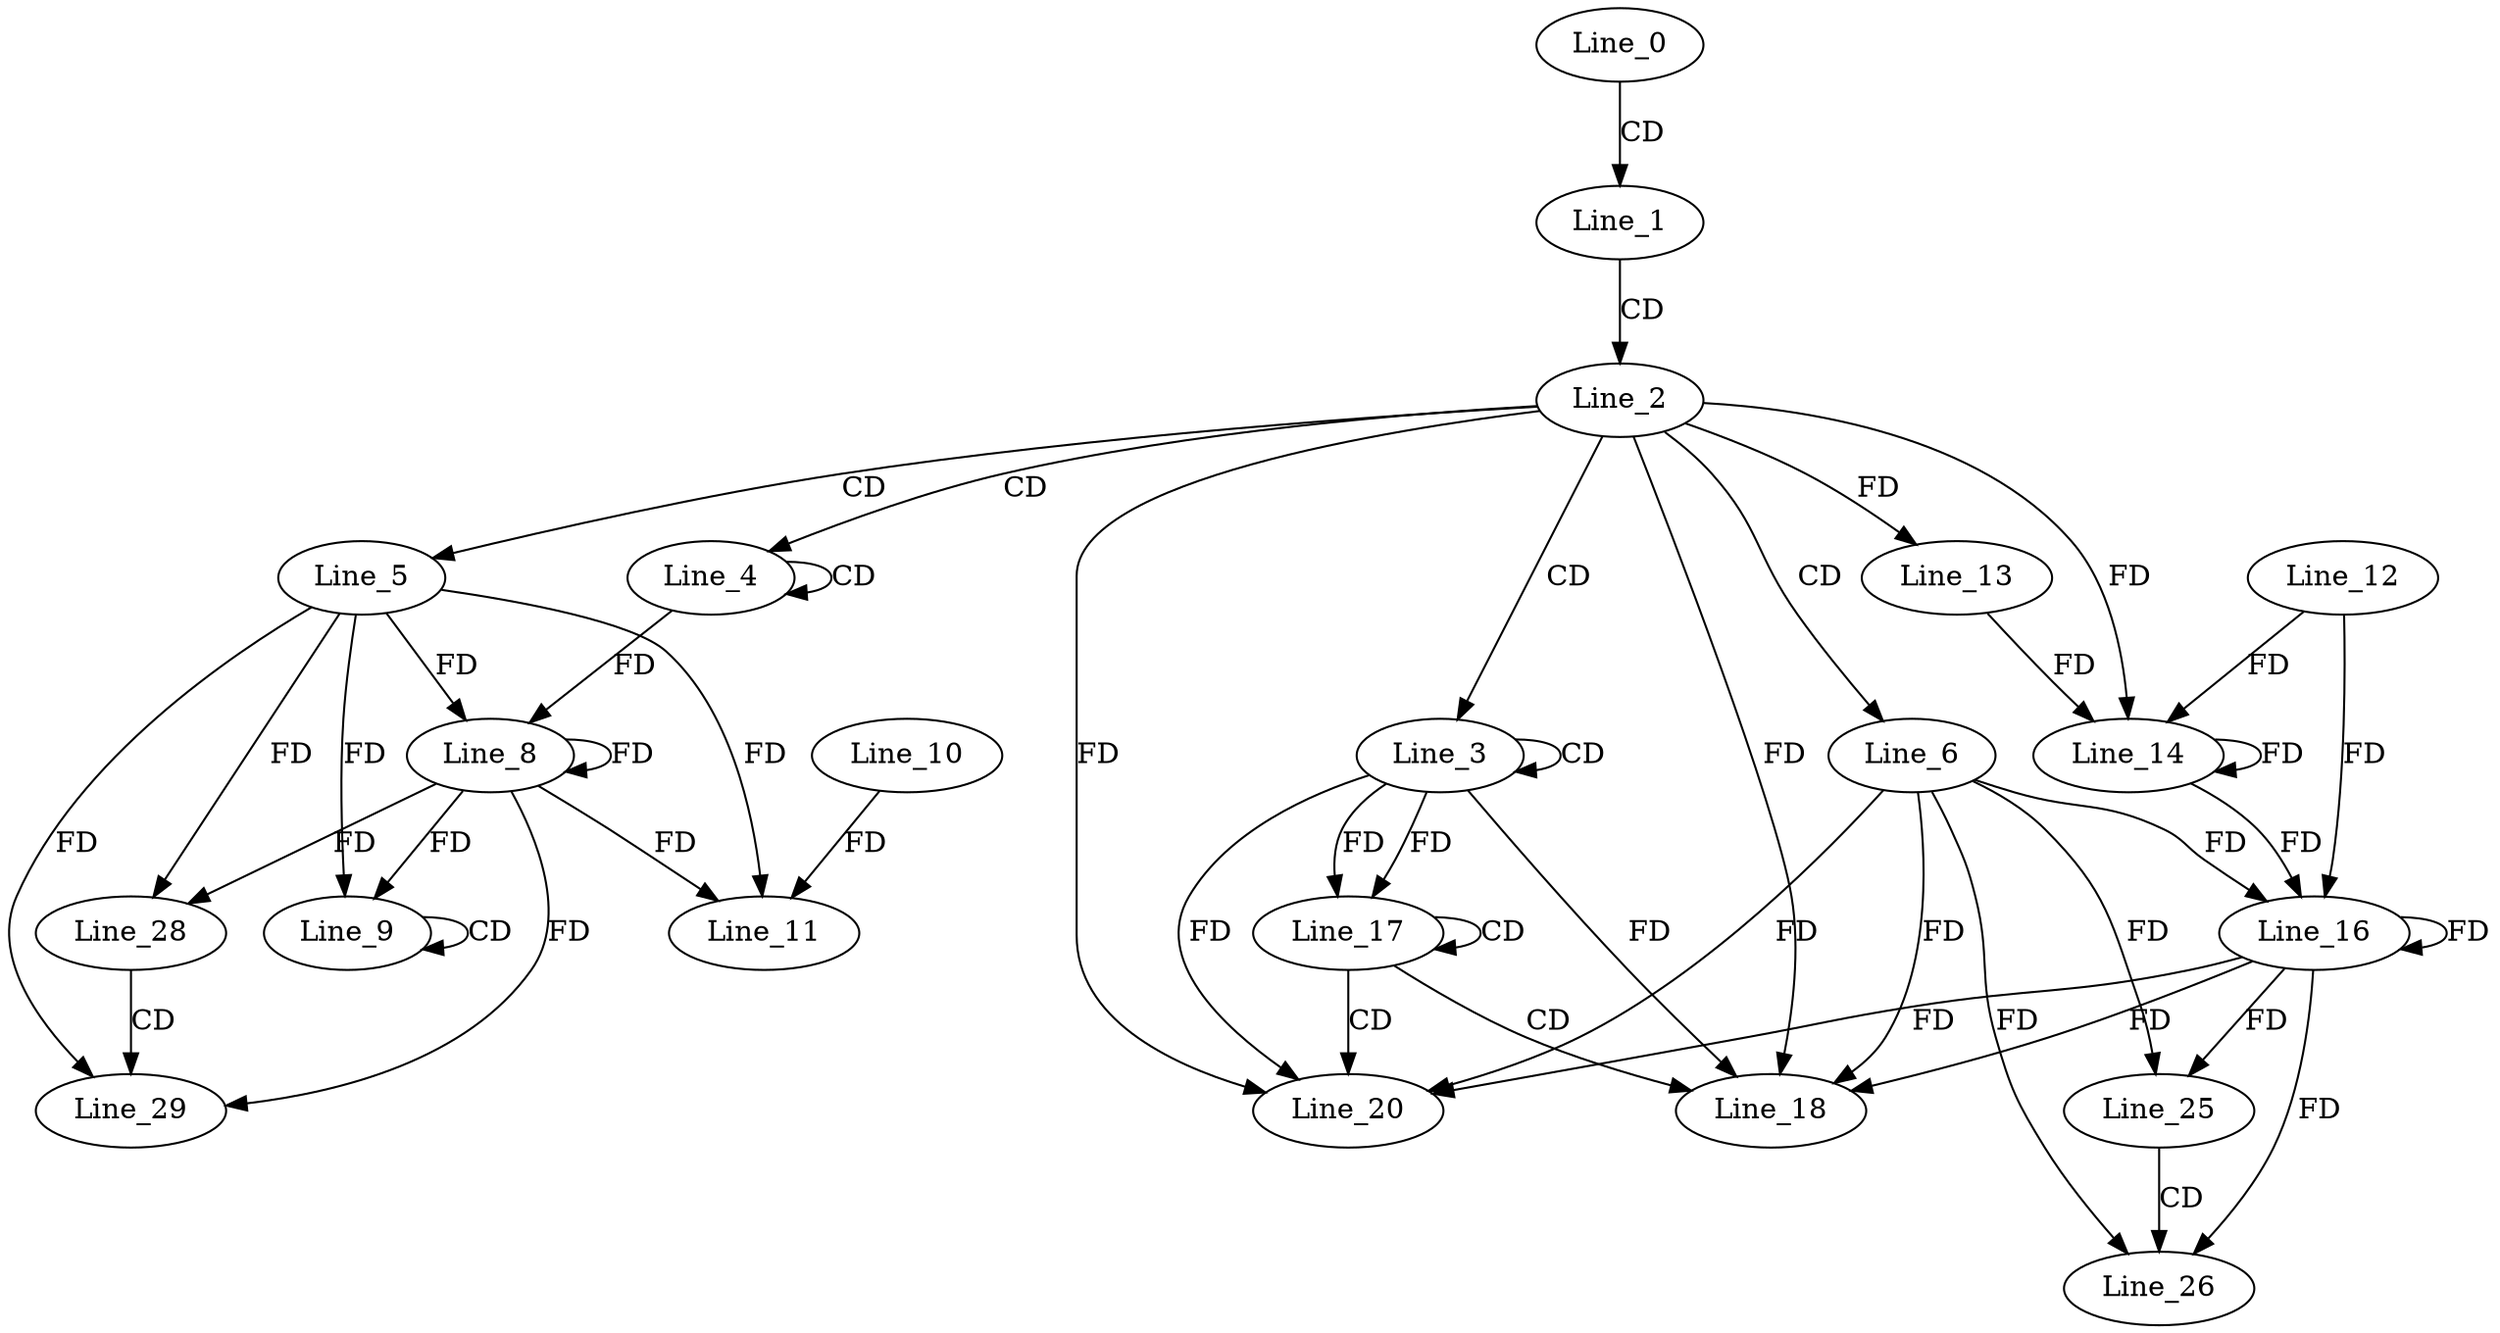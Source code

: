 digraph G {
  Line_0;
  Line_1;
  Line_2;
  Line_3;
  Line_3;
  Line_4;
  Line_4;
  Line_5;
  Line_6;
  Line_8;
  Line_8;
  Line_8;
  Line_9;
  Line_9;
  Line_11;
  Line_10;
  Line_13;
  Line_12;
  Line_14;
  Line_14;
  Line_13;
  Line_14;
  Line_16;
  Line_16;
  Line_17;
  Line_17;
  Line_18;
  Line_20;
  Line_25;
  Line_26;
  Line_28;
  Line_29;
  Line_0 -> Line_1 [ label="CD" ];
  Line_1 -> Line_2 [ label="CD" ];
  Line_2 -> Line_3 [ label="CD" ];
  Line_3 -> Line_3 [ label="CD" ];
  Line_2 -> Line_4 [ label="CD" ];
  Line_4 -> Line_4 [ label="CD" ];
  Line_2 -> Line_5 [ label="CD" ];
  Line_2 -> Line_6 [ label="CD" ];
  Line_5 -> Line_8 [ label="FD" ];
  Line_8 -> Line_8 [ label="FD" ];
  Line_4 -> Line_8 [ label="FD" ];
  Line_9 -> Line_9 [ label="CD" ];
  Line_5 -> Line_9 [ label="FD" ];
  Line_8 -> Line_9 [ label="FD" ];
  Line_5 -> Line_11 [ label="FD" ];
  Line_8 -> Line_11 [ label="FD" ];
  Line_10 -> Line_11 [ label="FD" ];
  Line_2 -> Line_13 [ label="FD" ];
  Line_12 -> Line_14 [ label="FD" ];
  Line_14 -> Line_14 [ label="FD" ];
  Line_13 -> Line_14 [ label="FD" ];
  Line_2 -> Line_14 [ label="FD" ];
  Line_6 -> Line_16 [ label="FD" ];
  Line_16 -> Line_16 [ label="FD" ];
  Line_12 -> Line_16 [ label="FD" ];
  Line_14 -> Line_16 [ label="FD" ];
  Line_3 -> Line_17 [ label="FD" ];
  Line_17 -> Line_17 [ label="CD" ];
  Line_3 -> Line_17 [ label="FD" ];
  Line_17 -> Line_18 [ label="CD" ];
  Line_3 -> Line_18 [ label="FD" ];
  Line_6 -> Line_18 [ label="FD" ];
  Line_16 -> Line_18 [ label="FD" ];
  Line_2 -> Line_18 [ label="FD" ];
  Line_17 -> Line_20 [ label="CD" ];
  Line_3 -> Line_20 [ label="FD" ];
  Line_6 -> Line_20 [ label="FD" ];
  Line_16 -> Line_20 [ label="FD" ];
  Line_2 -> Line_20 [ label="FD" ];
  Line_6 -> Line_25 [ label="FD" ];
  Line_16 -> Line_25 [ label="FD" ];
  Line_25 -> Line_26 [ label="CD" ];
  Line_6 -> Line_26 [ label="FD" ];
  Line_16 -> Line_26 [ label="FD" ];
  Line_5 -> Line_28 [ label="FD" ];
  Line_8 -> Line_28 [ label="FD" ];
  Line_28 -> Line_29 [ label="CD" ];
  Line_5 -> Line_29 [ label="FD" ];
  Line_8 -> Line_29 [ label="FD" ];
}

